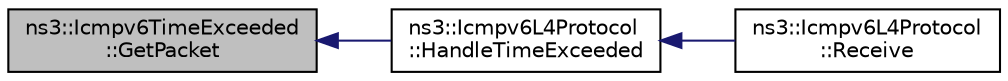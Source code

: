 digraph "ns3::Icmpv6TimeExceeded::GetPacket"
{
  edge [fontname="Helvetica",fontsize="10",labelfontname="Helvetica",labelfontsize="10"];
  node [fontname="Helvetica",fontsize="10",shape=record];
  rankdir="LR";
  Node1 [label="ns3::Icmpv6TimeExceeded\l::GetPacket",height=0.2,width=0.4,color="black", fillcolor="grey75", style="filled", fontcolor="black"];
  Node1 -> Node2 [dir="back",color="midnightblue",fontsize="10",style="solid"];
  Node2 [label="ns3::Icmpv6L4Protocol\l::HandleTimeExceeded",height=0.2,width=0.4,color="black", fillcolor="white", style="filled",URL="$d7/d1d/classns3_1_1Icmpv6L4Protocol.html#ab83a1f9bbf51d2df18d893bb8b2f37ab",tooltip="Receive Time Exceeded method. "];
  Node2 -> Node3 [dir="back",color="midnightblue",fontsize="10",style="solid"];
  Node3 [label="ns3::Icmpv6L4Protocol\l::Receive",height=0.2,width=0.4,color="black", fillcolor="white", style="filled",URL="$d7/d1d/classns3_1_1Icmpv6L4Protocol.html#a31342a8123eab651a5cabd1a197b0145",tooltip="Receive method. "];
}
